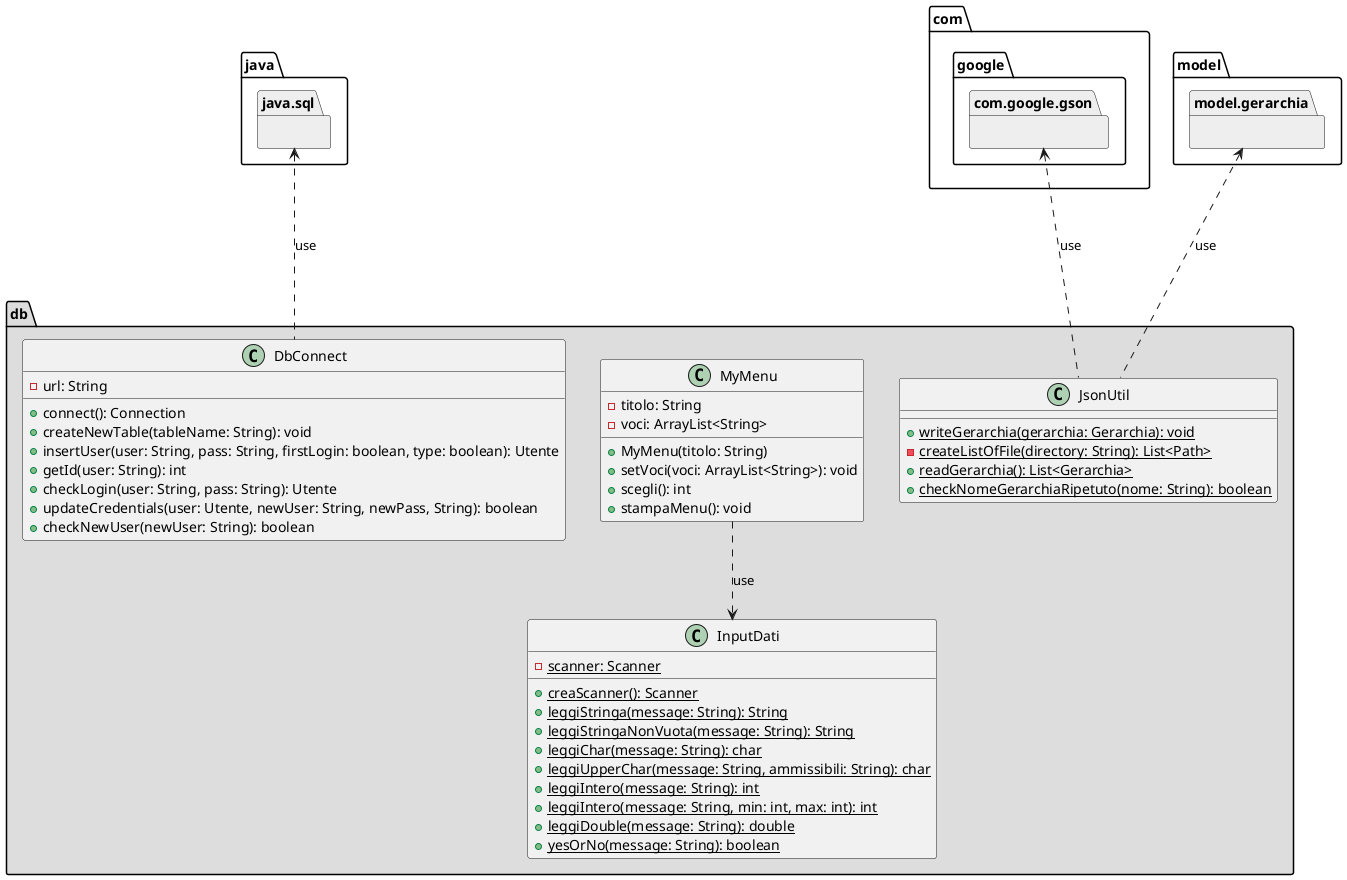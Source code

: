 @startuml db

package java.sql #EEEEEE{}

package com.google.gson #EEEEEE{}

package model.gerarchia #EEEEEE{}

package "db" #DDDDDD{
    class DbConnect{
        -url: String
        +connect(): Connection
        +createNewTable(tableName: String): void
        +insertUser(user: String, pass: String, firstLogin: boolean, type: boolean): Utente
        +getId(user: String): int
        +checkLogin(user: String, pass: String): Utente
        +updateCredentials(user: Utente, newUser: String, newPass, String): boolean
        +checkNewUser(newUser: String): boolean
    }
   
    class MyMenu{
        -titolo: String
        -voci: ArrayList<String>
        +MyMenu(titolo: String)
        +setVoci(voci: ArrayList<String>): void
        +scegli(): int
        +stampaMenu(): void
    }
    class JsonUtil{
        +{static} writeGerarchia(gerarchia: Gerarchia): void
        -{static} createListOfFile(directory: String): List<Path>
        +{static} readGerarchia(): List<Gerarchia>
        +{static} checkNomeGerarchiaRipetuto(nome: String): boolean
    }
    class InputDati{
        -{static} scanner: Scanner
        +{static} creaScanner(): Scanner
        +{static} leggiStringa(message: String): String
        +{static} leggiStringaNonVuota(message: String): String
        +{static} leggiChar(message: String): char
        +{static} leggiUpperChar(message: String, ammissibili: String): char
        +{static} leggiIntero(message: String): int
        +{static} leggiIntero(message: String, min: int, max: int): int
        +{static} leggiDouble(message: String): double
        +{static} yesOrNo(message: String): boolean


    }


    MyMenu ..> InputDati: use
    JsonUtil -up..> com.google.gson: use
    JsonUtil -up..> model.gerarchia: use
    DbConnect -up..> java.sql : use

}



@enduml